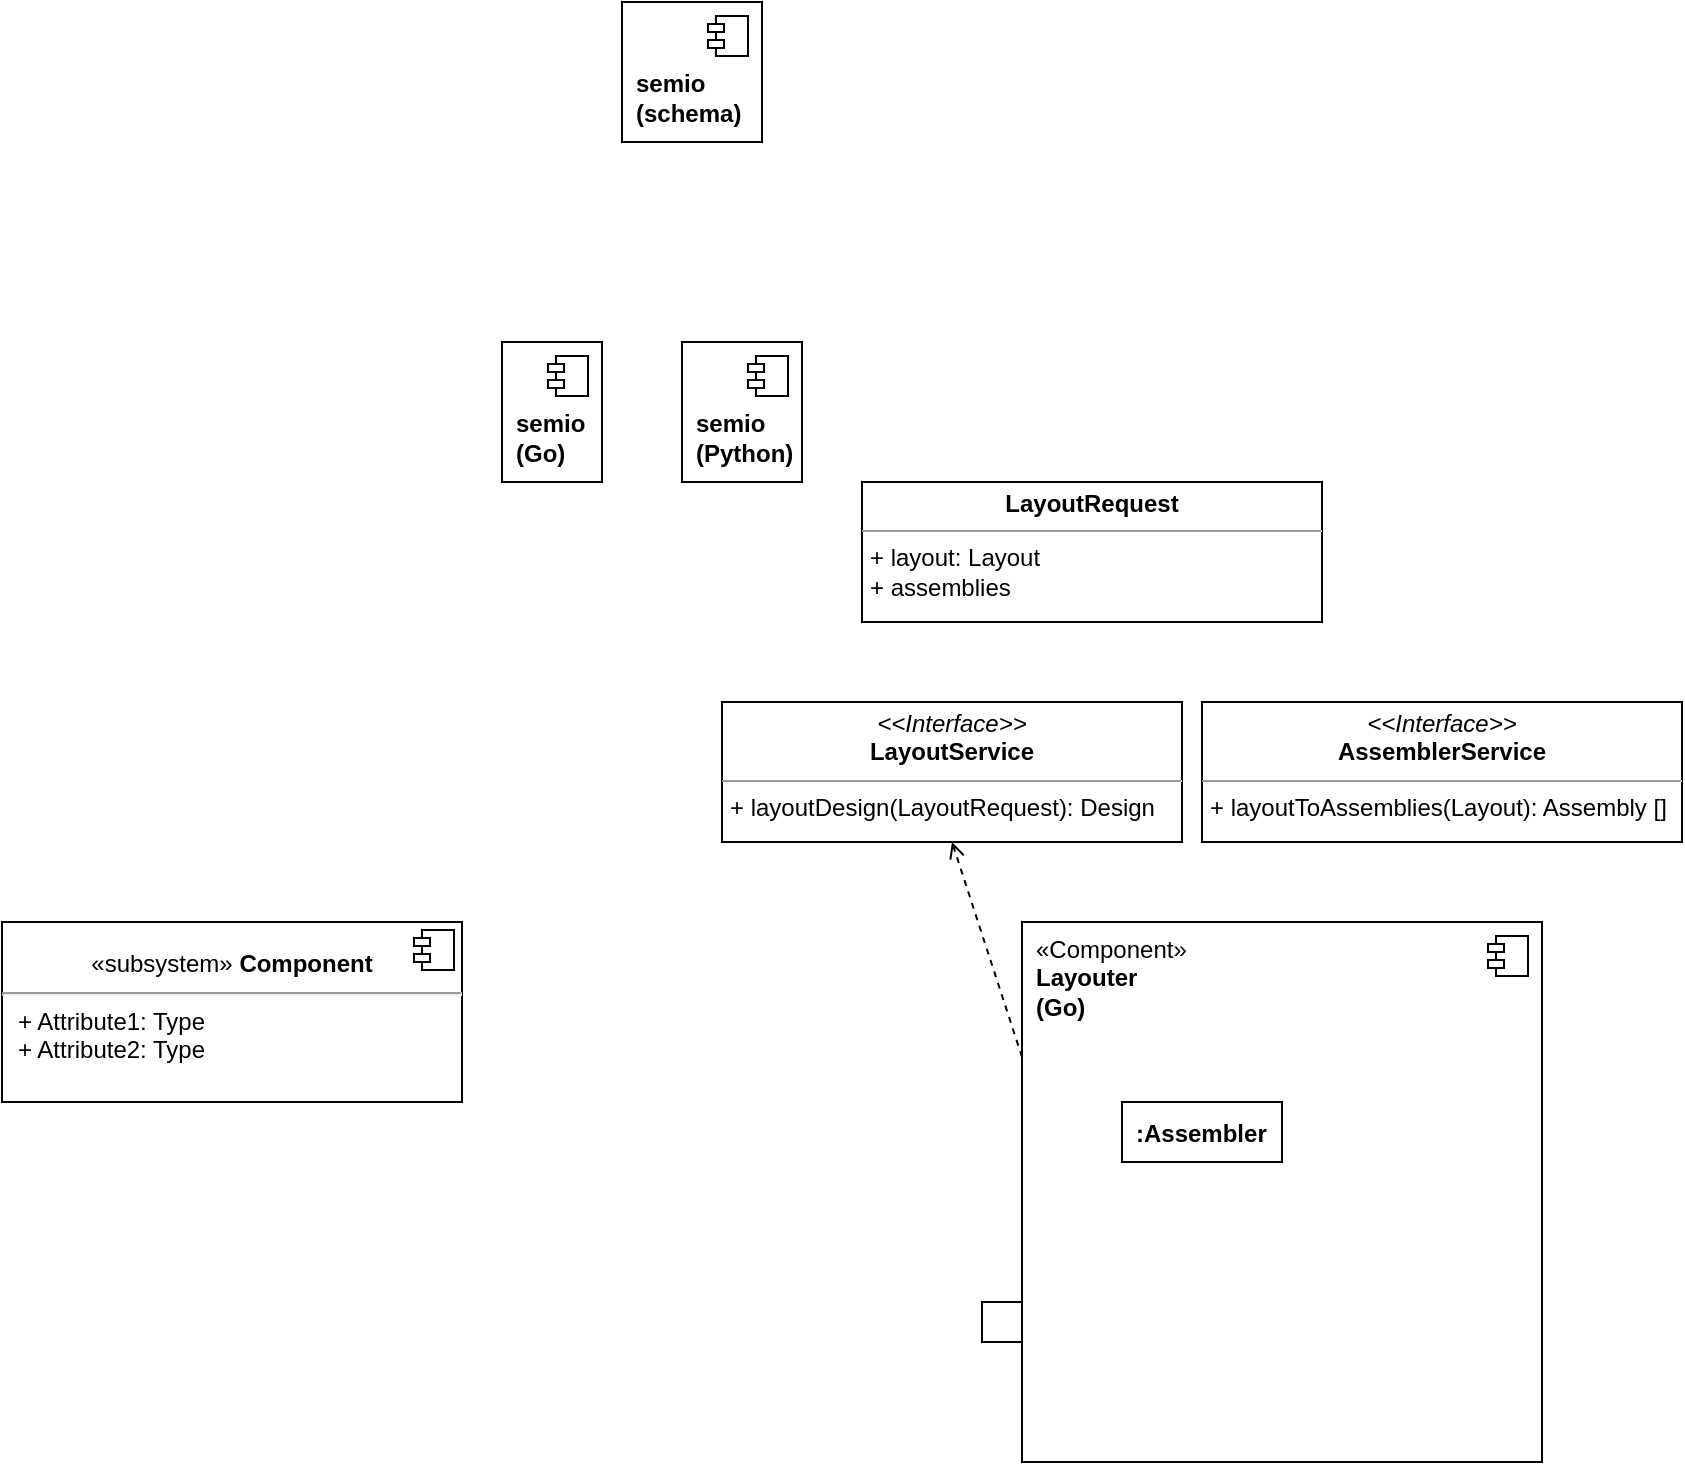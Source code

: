 <mxfile version="15.7.3" type="device"><diagram id="LzS1ECDlhrotjyHhS_pD" name="Page-1"><mxGraphModel dx="1770" dy="2042" grid="1" gridSize="10" guides="1" tooltips="1" connect="1" arrows="1" fold="1" page="1" pageScale="1" pageWidth="850" pageHeight="1100" math="0" shadow="0"><root><mxCell id="0"/><mxCell id="1" parent="0"/><mxCell id="wbp6gzcbd69b3KIvCOCZ-3" value="&lt;p style=&quot;margin: 0px ; margin-top: 4px ; text-align: center&quot;&gt;&lt;i&gt;&amp;lt;&amp;lt;Interface&amp;gt;&amp;gt;&lt;/i&gt;&lt;br&gt;&lt;b&gt;LayoutService&lt;/b&gt;&lt;/p&gt;&lt;hr size=&quot;1&quot;&gt;&lt;p style=&quot;margin: 0px ; margin-left: 4px&quot;&gt;+ layoutDesign(LayoutRequest): Design&lt;br&gt;&lt;/p&gt;" style="verticalAlign=top;align=left;overflow=fill;fontSize=12;fontFamily=Helvetica;html=1;" vertex="1" parent="1"><mxGeometry x="-320" y="180" width="230" height="70" as="geometry"/></mxCell><mxCell id="wbp6gzcbd69b3KIvCOCZ-6" value="&lt;div style=&quot;text-align: center&quot;&gt;&lt;span&gt;&lt;b&gt;&lt;br&gt;&lt;/b&gt;&lt;/span&gt;&lt;/div&gt;&lt;div style=&quot;text-align: center&quot;&gt;«subsystem»&lt;b&gt;&amp;nbsp;&lt;/b&gt;&lt;b&gt;Component&lt;/b&gt;&lt;/div&gt;&lt;hr&gt;&lt;p style=&quot;margin: 0px ; margin-left: 8px&quot;&gt;+ Attribute1: Type&lt;br&gt;+ Attribute2: Type&lt;/p&gt;" style="align=left;overflow=fill;html=1;dropTarget=0;" vertex="1" parent="1"><mxGeometry x="-680" y="290" width="230" height="90" as="geometry"/></mxCell><mxCell id="wbp6gzcbd69b3KIvCOCZ-7" value="" style="shape=component;jettyWidth=8;jettyHeight=4;" vertex="1" parent="wbp6gzcbd69b3KIvCOCZ-6"><mxGeometry x="1" width="20" height="20" relative="1" as="geometry"><mxPoint x="-24" y="4" as="offset"/></mxGeometry></mxCell><mxCell id="wbp6gzcbd69b3KIvCOCZ-8" value="&lt;b&gt;semio&lt;br&gt;(Go)&lt;br&gt;&lt;/b&gt;" style="html=1;dropTarget=0;align=left;spacingLeft=5;verticalAlign=bottom;spacingBottom=5;" vertex="1" parent="1"><mxGeometry x="-430" width="50" height="70" as="geometry"/></mxCell><mxCell id="wbp6gzcbd69b3KIvCOCZ-9" value="" style="shape=module;jettyWidth=8;jettyHeight=4;" vertex="1" parent="wbp6gzcbd69b3KIvCOCZ-8"><mxGeometry x="1" width="20" height="20" relative="1" as="geometry"><mxPoint x="-27" y="7" as="offset"/></mxGeometry></mxCell><mxCell id="wbp6gzcbd69b3KIvCOCZ-14" value="&lt;b&gt;semio&lt;br&gt;(Python)&lt;br&gt;&lt;/b&gt;" style="html=1;dropTarget=0;align=left;spacingLeft=5;verticalAlign=bottom;spacingBottom=5;" vertex="1" parent="1"><mxGeometry x="-340" width="60" height="70" as="geometry"/></mxCell><mxCell id="wbp6gzcbd69b3KIvCOCZ-15" value="" style="shape=module;jettyWidth=8;jettyHeight=4;" vertex="1" parent="wbp6gzcbd69b3KIvCOCZ-14"><mxGeometry x="1" width="20" height="20" relative="1" as="geometry"><mxPoint x="-27" y="7" as="offset"/></mxGeometry></mxCell><mxCell id="wbp6gzcbd69b3KIvCOCZ-16" value="&lt;b&gt;semio&lt;br&gt;(schema)&lt;br&gt;&lt;/b&gt;" style="html=1;dropTarget=0;align=left;spacingLeft=5;verticalAlign=bottom;spacingBottom=5;" vertex="1" parent="1"><mxGeometry x="-370" y="-170" width="70" height="70" as="geometry"/></mxCell><mxCell id="wbp6gzcbd69b3KIvCOCZ-17" value="" style="shape=module;jettyWidth=8;jettyHeight=4;" vertex="1" parent="wbp6gzcbd69b3KIvCOCZ-16"><mxGeometry x="1" width="20" height="20" relative="1" as="geometry"><mxPoint x="-27" y="7" as="offset"/></mxGeometry></mxCell><mxCell id="wbp6gzcbd69b3KIvCOCZ-28" style="edgeStyle=none;rounded=0;orthogonalLoop=1;jettySize=auto;html=1;exitX=0;exitY=0.25;exitDx=0;exitDy=0;entryX=0.5;entryY=1;entryDx=0;entryDy=0;endArrow=open;endFill=0;dashed=1;" edge="1" parent="1" source="wbp6gzcbd69b3KIvCOCZ-18" target="wbp6gzcbd69b3KIvCOCZ-3"><mxGeometry relative="1" as="geometry"/></mxCell><mxCell id="wbp6gzcbd69b3KIvCOCZ-18" value="«Component»&lt;br&gt;&lt;b&gt;Layouter&lt;br&gt;(Go)&lt;br&gt;&lt;/b&gt;" style="html=1;dropTarget=0;align=left;spacingLeft=5;verticalAlign=top;spacingBottom=5;" vertex="1" parent="1"><mxGeometry x="-170" y="290" width="260" height="270" as="geometry"/></mxCell><mxCell id="wbp6gzcbd69b3KIvCOCZ-19" value="" style="shape=module;jettyWidth=8;jettyHeight=4;" vertex="1" parent="wbp6gzcbd69b3KIvCOCZ-18"><mxGeometry x="1" width="20" height="20" relative="1" as="geometry"><mxPoint x="-27" y="7" as="offset"/></mxGeometry></mxCell><mxCell id="wbp6gzcbd69b3KIvCOCZ-22" value="&lt;p style=&quot;margin: 0px ; margin-top: 4px ; text-align: center&quot;&gt;&lt;i&gt;&amp;lt;&amp;lt;Interface&amp;gt;&amp;gt;&lt;/i&gt;&lt;br&gt;&lt;b&gt;AssemblerService&lt;/b&gt;&lt;/p&gt;&lt;hr size=&quot;1&quot;&gt;&lt;p style=&quot;margin: 0px ; margin-left: 4px&quot;&gt;+ layoutToAssemblies(Layout): Assembly []&lt;br&gt;&lt;/p&gt;" style="verticalAlign=top;align=left;overflow=fill;fontSize=12;fontFamily=Helvetica;html=1;" vertex="1" parent="1"><mxGeometry x="-80" y="180" width="240" height="70" as="geometry"/></mxCell><mxCell id="wbp6gzcbd69b3KIvCOCZ-23" value="&lt;b&gt;:Assembler&lt;br&gt;&lt;/b&gt;" style="html=1;dropTarget=0;align=left;spacingLeft=5;verticalAlign=bottom;spacingBottom=5;" vertex="1" parent="1"><mxGeometry x="-120" y="380" width="80" height="30" as="geometry"/></mxCell><mxCell id="wbp6gzcbd69b3KIvCOCZ-36" value="" style="html=1;align=left;verticalAlign=top;" vertex="1" parent="1"><mxGeometry x="-190" y="480" width="20" height="20" as="geometry"/></mxCell><mxCell id="wbp6gzcbd69b3KIvCOCZ-37" value="&lt;p style=&quot;margin: 0px ; margin-top: 4px ; text-align: center&quot;&gt;&lt;b&gt;LayoutRequest&lt;/b&gt;&lt;/p&gt;&lt;hr size=&quot;1&quot;&gt;&lt;p style=&quot;margin: 0px ; margin-left: 4px&quot;&gt;+ layout: Layout&lt;br&gt;&lt;/p&gt;&lt;p style=&quot;margin: 0px ; margin-left: 4px&quot;&gt;+ assemblies&lt;/p&gt;" style="verticalAlign=top;align=left;overflow=fill;fontSize=12;fontFamily=Helvetica;html=1;" vertex="1" parent="1"><mxGeometry x="-250" y="70" width="230" height="70" as="geometry"/></mxCell></root></mxGraphModel></diagram></mxfile>